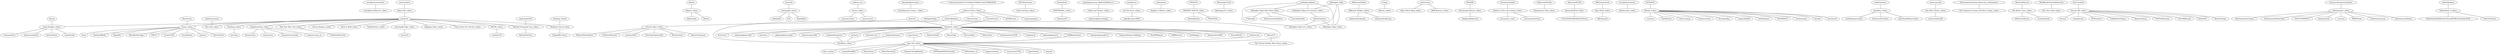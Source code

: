strict graph  {
actualjusticewarrior2;
ActualJusticeWarrior_videos;
comicswelove;
"Adam Post_videos";
gmailcom;
albeleo;
Albeleo_videos;
albeleombq;
Albeleo;
AntiSimp_videos;
antisimp;
"Asmongold Clips_videos";
AsmonTV;
classichc;
Asmongold_videos;
dmdiablo4;
IGN;
MogulMail;
andreea_avr;
Avram_videos;
cosminavramro;
cosminavram;
"Baggage Claim_videos";
BoundingIntoComics;
"Bounding Into Comics _videos";
XrayGirl_;
"Chrissie Mayr_videos";
SaturdaySupermodel;
BrittanyVenti;
keanuCthompson;
MelonieMacGoBoom;
ThatStarWarsGirl;
cecilsays9451;
"Comic Artist Pro Secrets_videos";
"32FONickweiser";
"Comix Division_videos";
CultureCasinobr3sc7es3CgPur53MxR1zUqa7D3BYoNFrX;
"Culture Casino_videos";
MidnightsEdge;
CultureCasino;
MrHReviews;
ComixDivision;
mrgrantgregory;
hotmailcom;
ENDYMIONtv_videos;
EndymionYT;
jfwong;
"Game Knights_videos";
thecommandzone;
JoshLeeKwai;
wachelreeks;
CommandCast;
geeksgamerscom_t8gZVmZhMvba_r1;
"Geeks and Gamers_videos";
geeksandgamerslangen;
MoreGrizzy;
Grizzy_videos;
GrizzyVODS;
GrizzyBeatss;
grizzytv;
ElasticDroid;
Pezzy;
ThatDeadBlade;
Bigpuffer;
BlargMyShnoople;
SMii7Y;
chaichxostreams;
"Hero Hei_videos";
jondelarroz;
"Jon Del Arroz_videos";
jdatalkscomics4650;
melvinzone;
"Knights of Melvin_videos";
TYRANTH_;
"KNIGHTS WATCH_videos";
NathanRohner;
TYRANTH22;
Memology101e0;
Memology101_videos;
MGOW_videos;
stotheb135;
samjroyale2334;
"Michael Fitzgerald Troy_videos";
MichaelFitzTroy;
midnightsedgeme;
"Midnights Edge After Dark_videos";
astroskullmedia;
CCKaraoke;
ThatSeventiesRockFan;
Midnights_Edge;
"Midnights Edge Live Archives_videos";
AndreEinherjar;
"Midnights Edge Live_videos";
"Midnights Edge_videos";
MillenniaThinker;
"Millennia Thinker_videos";
millenniathinkerger;
millenniathinkerspa;
Fringy;
MooLer_videos;
HeelvsBabyface;
Nerdrotic_videos;
nerdrotic;
NerdroticLive;
QTRBlackGarrett;
MauLerYT;
NerdroticDaily;
PierryChan;
ChrissieMayr;
DDayCobra;
GeeksandGamers;
rkoutpostshorts8795;
hvbgaming;
geeksandgamers2;
rkoutpostgaming8112;
GeeksandGamersTabletop;
TheOMBReport;
OMBReviews;
shadiversity;
ryankinelrkoutpost1;
ParkHoppin;
rkoutpostlive8385;
NormalWorld;
Nerdrotic3;
geeksandgamerslife;
hawttoys;
geeksandgamersplay;
pourchoices_;
patriotoutpost248;
NerdWars_videos;
ombreviews;
"Odins Movie Blog_videos";
"OMB Reviews_videos";
RealPJW;
"Paul Joseph Watson_videos";
PaulJosephWatson5;
lotuseatermedia9;
"Podcast of the Lotus Eaters_videos";
lotuseaters_com1;
LotuseatersDotCom;
HollywoodScholar;
"Renaissance Nerd_videos";
RenownedZ3r0f;
RenownedZ3r0_videos;
UC81z0QYPnMlzMnHztTOVxxw;
RKOutpostLive9;
"Ryan Kinel_videos";
RKOutpost9;
LivingAnachronism;
Shadiversity_videos;
SimpSaverSam_videos;
SteaneTwins;
steanetwins;
steanetwinsyoutube;
simpsaversam_yt;
INTERGTA;
SKizzle_videos;
scaryaxe;
CallofShame;
NerosCinema;
DreamcastGuy;
PrestigeisKey;
LegacyKillaHD;
DrDisRespect;
NICKMERCS;
timthetatman;
skizzlex;
skizzleaxe2;
underthemayo;
Smudboy_videos;
underthemayovideos;
Zacharias423videos;
SaltyNerdPodcastvideos;
theorysarcade;
"Star Wars Theory_videos";
starwarstheory66;
"That Star Wars Girl_videos";
ThatStarWarsGirlc;
TheCommentsSectionvideossub_confirmation1;
"The Comments Section with Bret Cooper_videos";
"The Critical Drinker After Hours_videos";
TheLittlePlatoon;
"The Movie Cynic_videos";
MrBrownAlliance;
cynicafterdark;
TheOfficialUberGeekfeatured;
"The Uber Geek_videos";
thinking_critical;
"Thinking Critical_videos";
PoppedByCulture;
IanCrossland;
"Timcast IRL_videos";
Timcast;
sergedotcom;
HCBrimelow;
LukeWeAreChange;
ShaneCashman;
PhilThatRemains;
TPostMillennial;
KellenPDL;
WeAreChange;
"Tyrone Magnus_videos";
theunusualsuspectspodcast;
Valutainment_videos;
ValuetainmentComedy;
ValuetainmentShortClips;
VALUETAINMENT;
bizdocpodcast;
vtsoscast;
PBDPodcast;
valuetainmentcom;
ValuetainmentMoney;
"Word of Wolf_videos";
"Xray Girl_videos";
kara_creates;
xraygirllive8493;
XrayGirlLive;
MarcTheCyborg;
HumanCyborgRelation;
MVPMaxfieldVonPriestley;
MrPorkchop_14;
gngpourchoices;
xrayvisions5786;
JayneTheory;
xraygirl;
yellowflashguy;
"YellowFlash 2_videos";
YellowFlash8rEBXc2Ze5CbcuiHJ7Wkc7KcaGeaCiSrVk;
YellowFlashGuy;
YinkaThatGuy_videos;
actualjusticewarrior2 -- ActualJusticeWarrior_videos  [weight=355];
comicswelove -- "Adam Post_videos"  [weight=435];
"Adam Post_videos" -- gmailcom  [weight=509];
gmailcom -- AntiSimp_videos  [weight=86];
gmailcom -- "Asmongold Clips_videos"  [weight=1421];
gmailcom -- "Baggage Claim_videos"  [weight=19];
gmailcom -- "Comic Artist Pro Secrets_videos"  [weight=171];
gmailcom -- "Game Knights_videos"  [weight=104];
gmailcom -- Grizzy_videos  [weight=118];
gmailcom -- "Hero Hei_videos"  [weight=307];
gmailcom -- MGOW_videos  [weight=198];
gmailcom -- "Michael Fitzgerald Troy_videos"  [weight=200];
gmailcom -- SimpSaverSam_videos  [weight=190];
gmailcom -- "That Star Wars Girl_videos"  [weight=56];
gmailcom -- "Thinking Critical_videos"  [weight=516];
gmailcom -- "Tyrone Magnus_videos"  [weight=1145];
gmailcom -- "Word of Wolf_videos"  [weight=49];
gmailcom -- YinkaThatGuy_videos  [weight=222];
albeleo -- Albeleo_videos  [weight=57];
Albeleo_videos -- albeleombq  [weight=60];
Albeleo_videos -- Albeleo  [weight=57];
AntiSimp_videos -- antisimp  [weight=30];
"Asmongold Clips_videos" -- AsmonTV  [weight=1422];
classichc -- Asmongold_videos  [weight=78];
Asmongold_videos -- dmdiablo4  [weight=21];
Asmongold_videos -- IGN  [weight=33];
Asmongold_videos -- MogulMail  [weight=21];
andreea_avr -- Avram_videos  [weight=90];
Avram_videos -- cosminavramro  [weight=90];
Avram_videos -- cosminavram  [weight=90];
BoundingIntoComics -- "Bounding Into Comics _videos"  [weight=51];
XrayGirl_ -- "Chrissie Mayr_videos"  [weight=25];
XrayGirl_ -- Nerdrotic_videos  [weight=76];
"Chrissie Mayr_videos" -- SaturdaySupermodel  [weight=22];
"Chrissie Mayr_videos" -- BrittanyVenti  [weight=27];
"Chrissie Mayr_videos" -- keanuCthompson  [weight=20];
"Chrissie Mayr_videos" -- MelonieMacGoBoom  [weight=24];
"Chrissie Mayr_videos" -- ThatStarWarsGirl  [weight=33];
"Chrissie Mayr_videos" -- cecilsays9451  [weight=20];
"32FONickweiser" -- "Comix Division_videos"  [weight=39];
CultureCasinobr3sc7es3CgPur53MxR1zUqa7D3BYoNFrX -- "Culture Casino_videos"  [weight=266];
"Culture Casino_videos" -- MidnightsEdge  [weight=161];
"Culture Casino_videos" -- CultureCasino  [weight=669];
"Culture Casino_videos" -- MrHReviews  [weight=80];
"Culture Casino_videos" -- ComixDivision  [weight=108];
"Culture Casino_videos" -- mrgrantgregory  [weight=288];
ComixDivision -- Nerdrotic_videos  [weight=51];
hotmailcom -- ENDYMIONtv_videos  [weight=159];
ENDYMIONtv_videos -- EndymionYT  [weight=159];
jfwong -- "Game Knights_videos"  [weight=104];
"Game Knights_videos" -- thecommandzone  [weight=26];
"Game Knights_videos" -- JoshLeeKwai  [weight=104];
"Game Knights_videos" -- wachelreeks  [weight=102];
"Game Knights_videos" -- CommandCast  [weight=104];
geeksgamerscom_t8gZVmZhMvba_r1 -- "Geeks and Gamers_videos"  [weight=142];
"Geeks and Gamers_videos" -- geeksandgamerslangen  [weight=392];
MoreGrizzy -- Grizzy_videos  [weight=110];
Grizzy_videos -- GrizzyVODS  [weight=50];
Grizzy_videos -- GrizzyBeatss  [weight=79];
Grizzy_videos -- grizzytv  [weight=115];
Grizzy_videos -- ElasticDroid  [weight=29];
Grizzy_videos -- Pezzy  [weight=40];
Grizzy_videos -- ThatDeadBlade  [weight=20];
Grizzy_videos -- Bigpuffer  [weight=34];
Grizzy_videos -- BlargMyShnoople  [weight=27];
Grizzy_videos -- SMii7Y  [weight=24];
chaichxostreams -- "Hero Hei_videos"  [weight=18];
jondelarroz -- "Jon Del Arroz_videos"  [weight=410];
"Jon Del Arroz_videos" -- jdatalkscomics4650  [weight=410];
melvinzone -- "Knights of Melvin_videos"  [weight=108];
TYRANTH_ -- "KNIGHTS WATCH_videos"  [weight=63];
"KNIGHTS WATCH_videos" -- NathanRohner  [weight=58];
"KNIGHTS WATCH_videos" -- TYRANTH22  [weight=32];
Memology101e0 -- Memology101_videos  [weight=457];
MGOW_videos -- stotheb135  [weight=24];
samjroyale2334 -- "Michael Fitzgerald Troy_videos"  [weight=208];
"Michael Fitzgerald Troy_videos" -- MichaelFitzTroy  [weight=162];
midnightsedgeme -- "Midnights Edge After Dark_videos"  [weight=86];
midnightsedgeme -- "Midnights Edge Live Archives_videos"  [weight=99];
midnightsedgeme -- "Midnights Edge Live_videos"  [weight=99];
midnightsedgeme -- "Midnights Edge_videos"  [weight=99];
"Midnights Edge After Dark_videos" -- astroskullmedia  [weight=21];
"Midnights Edge After Dark_videos" -- CCKaraoke  [weight=34];
"Midnights Edge After Dark_videos" -- ThatSeventiesRockFan  [weight=51];
Midnights_Edge -- "Midnights Edge Live Archives_videos"  [weight=99];
Midnights_Edge -- "Midnights Edge Live_videos"  [weight=99];
Midnights_Edge -- "Midnights Edge_videos"  [weight=99];
"Midnights Edge Live Archives_videos" -- AndreEinherjar  [weight=47];
AndreEinherjar -- "Midnights Edge Live_videos"  [weight=47];
AndreEinherjar -- "Midnights Edge_videos"  [weight=47];
MillenniaThinker -- "Millennia Thinker_videos"  [weight=32];
"Millennia Thinker_videos" -- millenniathinkerger  [weight=22];
"Millennia Thinker_videos" -- millenniathinkerspa  [weight=22];
Fringy -- MooLer_videos  [weight=47];
HeelvsBabyface -- Nerdrotic_videos  [weight=78];
HeelvsBabyface -- NerdWars_videos  [weight=24];
HeelvsBabyface -- "Xray Girl_videos"  [weight=48];
Nerdrotic_videos -- nerdrotic  [weight=128];
Nerdrotic_videos -- NerdroticLive  [weight=102];
Nerdrotic_videos -- QTRBlackGarrett  [weight=89];
Nerdrotic_videos -- MauLerYT  [weight=37];
Nerdrotic_videos -- NerdroticDaily  [weight=101];
Nerdrotic_videos -- PierryChan  [weight=73];
Nerdrotic_videos -- ChrissieMayr  [weight=51];
Nerdrotic_videos -- DDayCobra  [weight=51];
Nerdrotic_videos -- GeeksandGamers  [weight=51];
Nerdrotic_videos -- rkoutpostshorts8795  [weight=51];
Nerdrotic_videos -- hvbgaming  [weight=33];
Nerdrotic_videos -- geeksandgamers2  [weight=27];
Nerdrotic_videos -- rkoutpostgaming8112  [weight=51];
Nerdrotic_videos -- GeeksandGamersTabletop  [weight=51];
Nerdrotic_videos -- TheOMBReport  [weight=51];
Nerdrotic_videos -- OMBReviews  [weight=51];
Nerdrotic_videos -- shadiversity  [weight=52];
Nerdrotic_videos -- ryankinelrkoutpost1  [weight=51];
Nerdrotic_videos -- ParkHoppin  [weight=51];
Nerdrotic_videos -- rkoutpostlive8385  [weight=51];
Nerdrotic_videos -- NormalWorld  [weight=35];
Nerdrotic_videos -- Nerdrotic3  [weight=54];
Nerdrotic_videos -- geeksandgamerslife  [weight=51];
Nerdrotic_videos -- hawttoys  [weight=61];
Nerdrotic_videos -- geeksandgamersplay  [weight=51];
Nerdrotic_videos -- pourchoices_  [weight=75];
Nerdrotic_videos -- patriotoutpost248  [weight=20];
nerdrotic -- NerdWars_videos  [weight=28];
QTRBlackGarrett -- "Xray Girl_videos"  [weight=27];
MauLerYT -- "The Critical Drinker After Hours_videos"  [weight=30];
GeeksandGamers -- NerdWars_videos  [weight=20];
shadiversity -- "Xray Girl_videos"  [weight=43];
ryankinelrkoutpost1 -- NerdWars_videos  [weight=24];
pourchoices_ -- "Xray Girl_videos"  [weight=241];
ombreviews -- "Odins Movie Blog_videos"  [weight=218];
ombreviews -- "OMB Reviews_videos"  [weight=218];
RealPJW -- "Paul Joseph Watson_videos"  [weight=81];
"Paul Joseph Watson_videos" -- PaulJosephWatson5  [weight=81];
lotuseatermedia9 -- "Podcast of the Lotus Eaters_videos"  [weight=887];
"Podcast of the Lotus Eaters_videos" -- lotuseaters_com1  [weight=887];
"Podcast of the Lotus Eaters_videos" -- LotuseatersDotCom  [weight=112];
HollywoodScholar -- "Renaissance Nerd_videos"  [weight=47];
RenownedZ3r0f -- RenownedZ3r0_videos  [weight=196];
RenownedZ3r0_videos -- UC81z0QYPnMlzMnHztTOVxxw  [weight=49];
RKOutpostLive9 -- "Ryan Kinel_videos"  [weight=1128];
"Ryan Kinel_videos" -- RKOutpost9  [weight=1128];
LivingAnachronism -- Shadiversity_videos  [weight=25];
SimpSaverSam_videos -- SteaneTwins  [weight=49];
SimpSaverSam_videos -- steanetwins  [weight=98];
SimpSaverSam_videos -- steanetwinsyoutube  [weight=84];
SimpSaverSam_videos -- simpsaversam_yt  [weight=30];
INTERGTA -- SKizzle_videos  [weight=32];
SKizzle_videos -- scaryaxe  [weight=732];
SKizzle_videos -- CallofShame  [weight=45];
SKizzle_videos -- NerosCinema  [weight=40];
SKizzle_videos -- DreamcastGuy  [weight=29];
SKizzle_videos -- PrestigeisKey  [weight=20];
SKizzle_videos -- LegacyKillaHD  [weight=21];
SKizzle_videos -- DrDisRespect  [weight=37];
SKizzle_videos -- NICKMERCS  [weight=31];
SKizzle_videos -- timthetatman  [weight=30];
SKizzle_videos -- skizzlex  [weight=103];
SKizzle_videos -- skizzleaxe2  [weight=110];
underthemayo -- Smudboy_videos  [weight=49];
Smudboy_videos -- underthemayovideos  [weight=48];
Smudboy_videos -- Zacharias423videos  [weight=129];
Smudboy_videos -- SaltyNerdPodcastvideos  [weight=129];
theorysarcade -- "Star Wars Theory_videos"  [weight=306];
"Star Wars Theory_videos" -- starwarstheory66  [weight=263];
"That Star Wars Girl_videos" -- ThatStarWarsGirlc  [weight=56];
TheCommentsSectionvideossub_confirmation1 -- "The Comments Section with Bret Cooper_videos"  [weight=453];
TheLittlePlatoon -- "The Movie Cynic_videos"  [weight=29];
"The Movie Cynic_videos" -- MrBrownAlliance  [weight=29];
"The Movie Cynic_videos" -- cynicafterdark  [weight=20];
TheOfficialUberGeekfeatured -- "The Uber Geek_videos"  [weight=27];
thinking_critical -- "Thinking Critical_videos"  [weight=178];
"Thinking Critical_videos" -- PoppedByCulture  [weight=20];
IanCrossland -- "Timcast IRL_videos"  [weight=2159];
"Timcast IRL_videos" -- Timcast  [weight=2226];
"Timcast IRL_videos" -- sergedotcom  [weight=2079];
"Timcast IRL_videos" -- HCBrimelow  [weight=65];
"Timcast IRL_videos" -- LukeWeAreChange  [weight=177];
"Timcast IRL_videos" -- ShaneCashman  [weight=37];
"Timcast IRL_videos" -- PhilThatRemains  [weight=51];
"Timcast IRL_videos" -- TPostMillennial  [weight=47];
"Timcast IRL_videos" -- KellenPDL  [weight=148];
"Timcast IRL_videos" -- WeAreChange  [weight=171];
theunusualsuspectspodcast -- Valutainment_videos  [weight=19];
Valutainment_videos -- ValuetainmentComedy  [weight=214];
Valutainment_videos -- ValuetainmentShortClips  [weight=22];
Valutainment_videos -- VALUETAINMENT  [weight=72];
Valutainment_videos -- bizdocpodcast  [weight=211];
Valutainment_videos -- vtsoscast  [weight=83];
Valutainment_videos -- PBDPodcast  [weight=22];
Valutainment_videos -- valuetainmentcom  [weight=328];
Valutainment_videos -- ValuetainmentMoney  [weight=131];
"Xray Girl_videos" -- kara_creates  [weight=24];
"Xray Girl_videos" -- xraygirllive8493  [weight=188];
"Xray Girl_videos" -- XrayGirlLive  [weight=87];
"Xray Girl_videos" -- MarcTheCyborg  [weight=18];
"Xray Girl_videos" -- HumanCyborgRelation  [weight=209];
"Xray Girl_videos" -- MVPMaxfieldVonPriestley  [weight=18];
"Xray Girl_videos" -- MrPorkchop_14  [weight=24];
"Xray Girl_videos" -- gngpourchoices  [weight=93];
"Xray Girl_videos" -- xrayvisions5786  [weight=52];
"Xray Girl_videos" -- JayneTheory  [weight=18];
"Xray Girl_videos" -- xraygirl  [weight=46];
yellowflashguy -- "YellowFlash 2_videos"  [weight=1133];
"YellowFlash 2_videos" -- YellowFlash8rEBXc2Ze5CbcuiHJ7Wkc7KcaGeaCiSrVk  [weight=1133];
"YellowFlash 2_videos" -- YellowFlashGuy  [weight=195];
}
